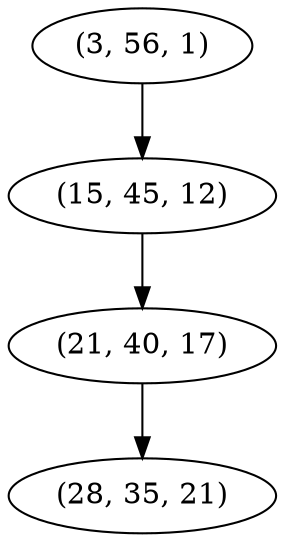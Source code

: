 digraph tree {
    "(3, 56, 1)";
    "(15, 45, 12)";
    "(21, 40, 17)";
    "(28, 35, 21)";
    "(3, 56, 1)" -> "(15, 45, 12)";
    "(15, 45, 12)" -> "(21, 40, 17)";
    "(21, 40, 17)" -> "(28, 35, 21)";
}
